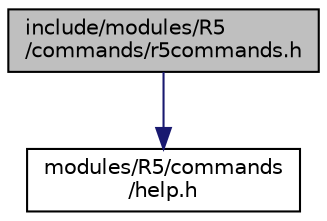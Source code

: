 digraph "include/modules/R5/commands/r5commands.h"
{
  edge [fontname="Helvetica",fontsize="10",labelfontname="Helvetica",labelfontsize="10"];
  node [fontname="Helvetica",fontsize="10",shape=record];
  Node1 [label="include/modules/R5\l/commands/r5commands.h",height=0.2,width=0.4,color="black", fillcolor="grey75", style="filled", fontcolor="black"];
  Node1 -> Node2 [color="midnightblue",fontsize="10",style="solid",fontname="Helvetica"];
  Node2 [label="modules/R5/commands\l/help.h",height=0.2,width=0.4,color="black", fillcolor="white", style="filled",URL="$modules_2_r5_2commands_2help_8h.html"];
}

